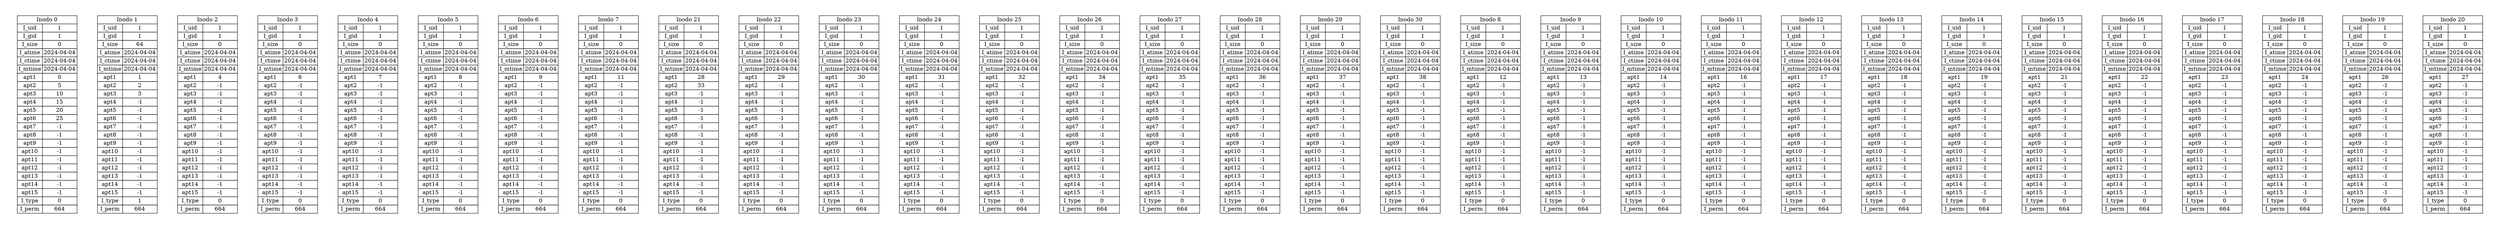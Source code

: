digraph H {
	graph [pad="0.5", nodesep="0.5", ranksep="1"];
	node [shape=plaintext]
		rankir=LR;
	Inodo0 [
		label=<
			<table border="0" cellborder="1" cellspacing="0">
				<tr><td colspan="2">Inodo 0</td></tr>
				<tr><td>I_uid</td><td>1</td></tr>
				<tr><td>I_gid</td><td>1</td></tr>
				<tr><td>I_size</td><td>0</td></tr>
				<tr><td>I_atime</td><td>2024-04-04</td></tr>
				<tr><td>I_ctime</td><td>2024-04-04</td></tr>
				<tr><td>I_mtime</td><td>2024-04-04</td></tr>
				<tr><td>apt1</td><td port='P0'>0</td></tr>
				<tr><td>apt2</td><td port='P1'>5</td></tr>
				<tr><td>apt3</td><td port='P2'>10</td></tr>
				<tr><td>apt4</td><td port='P3'>15</td></tr>
				<tr><td>apt5</td><td port='P4'>20</td></tr>
				<tr><td>apt6</td><td port='P5'>25</td></tr>
				<tr><td>apt7</td><td port='P6'>-1</td></tr>
				<tr><td>apt8</td><td port='P7'>-1</td></tr>
				<tr><td>apt9</td><td port='P8'>-1</td></tr>
				<tr><td>apt10</td><td port='P9'>-1</td></tr>
				<tr><td>apt11</td><td port='P10'>-1</td></tr>
				<tr><td>apt12</td><td port='P11'>-1</td></tr>
				<tr><td>apt13</td><td port='P12'>-1</td></tr>
				<tr><td>apt14</td><td port='P13'>-1</td></tr>
				<tr><td>apt15</td><td port='P14'>-1</td></tr>
				<tr><td>I_type</td><td>0</td></tr>
				<tr><td>I_perm</td><td>664</td></tr>
			</table>
		>];
	Inodo1 [
		label=<
			<table border="0" cellborder="1" cellspacing="0">
				<tr><td colspan="2">Inodo 1</td></tr>
				<tr><td>I_uid</td><td>1</td></tr>
				<tr><td>I_gid</td><td>1</td></tr>
				<tr><td>I_size</td><td>64</td></tr>
				<tr><td>I_atime</td><td>2024-04-04</td></tr>
				<tr><td>I_ctime</td><td>2024-04-04</td></tr>
				<tr><td>I_mtime</td><td>2024-04-04</td></tr>
				<tr><td>apt1</td><td port='P0'>1</td></tr>
				<tr><td>apt2</td><td port='P1'>2</td></tr>
				<tr><td>apt3</td><td port='P2'>3</td></tr>
				<tr><td>apt4</td><td port='P3'>-1</td></tr>
				<tr><td>apt5</td><td port='P4'>-1</td></tr>
				<tr><td>apt6</td><td port='P5'>-1</td></tr>
				<tr><td>apt7</td><td port='P6'>-1</td></tr>
				<tr><td>apt8</td><td port='P7'>-1</td></tr>
				<tr><td>apt9</td><td port='P8'>-1</td></tr>
				<tr><td>apt10</td><td port='P9'>-1</td></tr>
				<tr><td>apt11</td><td port='P10'>-1</td></tr>
				<tr><td>apt12</td><td port='P11'>-1</td></tr>
				<tr><td>apt13</td><td port='P12'>-1</td></tr>
				<tr><td>apt14</td><td port='P13'>-1</td></tr>
				<tr><td>apt15</td><td port='P14'>-1</td></tr>
				<tr><td>I_type</td><td>1</td></tr>
				<tr><td>I_perm</td><td>664</td></tr>
			</table>
		>];
	Inodo2 [
		label=<
			<table border="0" cellborder="1" cellspacing="0">
				<tr><td colspan="2">Inodo 2</td></tr>
				<tr><td>I_uid</td><td>1</td></tr>
				<tr><td>I_gid</td><td>1</td></tr>
				<tr><td>I_size</td><td>0</td></tr>
				<tr><td>I_atime</td><td>2024-04-04</td></tr>
				<tr><td>I_ctime</td><td>2024-04-04</td></tr>
				<tr><td>I_mtime</td><td>2024-04-04</td></tr>
				<tr><td>apt1</td><td port='P0'>4</td></tr>
				<tr><td>apt2</td><td port='P1'>-1</td></tr>
				<tr><td>apt3</td><td port='P2'>-1</td></tr>
				<tr><td>apt4</td><td port='P3'>-1</td></tr>
				<tr><td>apt5</td><td port='P4'>-1</td></tr>
				<tr><td>apt6</td><td port='P5'>-1</td></tr>
				<tr><td>apt7</td><td port='P6'>-1</td></tr>
				<tr><td>apt8</td><td port='P7'>-1</td></tr>
				<tr><td>apt9</td><td port='P8'>-1</td></tr>
				<tr><td>apt10</td><td port='P9'>-1</td></tr>
				<tr><td>apt11</td><td port='P10'>-1</td></tr>
				<tr><td>apt12</td><td port='P11'>-1</td></tr>
				<tr><td>apt13</td><td port='P12'>-1</td></tr>
				<tr><td>apt14</td><td port='P13'>-1</td></tr>
				<tr><td>apt15</td><td port='P14'>-1</td></tr>
				<tr><td>I_type</td><td>0</td></tr>
				<tr><td>I_perm</td><td>664</td></tr>
			</table>
		>];
	Inodo3 [
		label=<
			<table border="0" cellborder="1" cellspacing="0">
				<tr><td colspan="2">Inodo 3</td></tr>
				<tr><td>I_uid</td><td>1</td></tr>
				<tr><td>I_gid</td><td>1</td></tr>
				<tr><td>I_size</td><td>0</td></tr>
				<tr><td>I_atime</td><td>2024-04-04</td></tr>
				<tr><td>I_ctime</td><td>2024-04-04</td></tr>
				<tr><td>I_mtime</td><td>2024-04-04</td></tr>
				<tr><td>apt1</td><td port='P0'>6</td></tr>
				<tr><td>apt2</td><td port='P1'>-1</td></tr>
				<tr><td>apt3</td><td port='P2'>-1</td></tr>
				<tr><td>apt4</td><td port='P3'>-1</td></tr>
				<tr><td>apt5</td><td port='P4'>-1</td></tr>
				<tr><td>apt6</td><td port='P5'>-1</td></tr>
				<tr><td>apt7</td><td port='P6'>-1</td></tr>
				<tr><td>apt8</td><td port='P7'>-1</td></tr>
				<tr><td>apt9</td><td port='P8'>-1</td></tr>
				<tr><td>apt10</td><td port='P9'>-1</td></tr>
				<tr><td>apt11</td><td port='P10'>-1</td></tr>
				<tr><td>apt12</td><td port='P11'>-1</td></tr>
				<tr><td>apt13</td><td port='P12'>-1</td></tr>
				<tr><td>apt14</td><td port='P13'>-1</td></tr>
				<tr><td>apt15</td><td port='P14'>-1</td></tr>
				<tr><td>I_type</td><td>0</td></tr>
				<tr><td>I_perm</td><td>664</td></tr>
			</table>
		>];
	Inodo4 [
		label=<
			<table border="0" cellborder="1" cellspacing="0">
				<tr><td colspan="2">Inodo 4</td></tr>
				<tr><td>I_uid</td><td>1</td></tr>
				<tr><td>I_gid</td><td>1</td></tr>
				<tr><td>I_size</td><td>0</td></tr>
				<tr><td>I_atime</td><td>2024-04-04</td></tr>
				<tr><td>I_ctime</td><td>2024-04-04</td></tr>
				<tr><td>I_mtime</td><td>2024-04-04</td></tr>
				<tr><td>apt1</td><td port='P0'>7</td></tr>
				<tr><td>apt2</td><td port='P1'>-1</td></tr>
				<tr><td>apt3</td><td port='P2'>-1</td></tr>
				<tr><td>apt4</td><td port='P3'>-1</td></tr>
				<tr><td>apt5</td><td port='P4'>-1</td></tr>
				<tr><td>apt6</td><td port='P5'>-1</td></tr>
				<tr><td>apt7</td><td port='P6'>-1</td></tr>
				<tr><td>apt8</td><td port='P7'>-1</td></tr>
				<tr><td>apt9</td><td port='P8'>-1</td></tr>
				<tr><td>apt10</td><td port='P9'>-1</td></tr>
				<tr><td>apt11</td><td port='P10'>-1</td></tr>
				<tr><td>apt12</td><td port='P11'>-1</td></tr>
				<tr><td>apt13</td><td port='P12'>-1</td></tr>
				<tr><td>apt14</td><td port='P13'>-1</td></tr>
				<tr><td>apt15</td><td port='P14'>-1</td></tr>
				<tr><td>I_type</td><td>0</td></tr>
				<tr><td>I_perm</td><td>664</td></tr>
			</table>
		>];
	Inodo5 [
		label=<
			<table border="0" cellborder="1" cellspacing="0">
				<tr><td colspan="2">Inodo 5</td></tr>
				<tr><td>I_uid</td><td>1</td></tr>
				<tr><td>I_gid</td><td>1</td></tr>
				<tr><td>I_size</td><td>0</td></tr>
				<tr><td>I_atime</td><td>2024-04-04</td></tr>
				<tr><td>I_ctime</td><td>2024-04-04</td></tr>
				<tr><td>I_mtime</td><td>2024-04-04</td></tr>
				<tr><td>apt1</td><td port='P0'>8</td></tr>
				<tr><td>apt2</td><td port='P1'>-1</td></tr>
				<tr><td>apt3</td><td port='P2'>-1</td></tr>
				<tr><td>apt4</td><td port='P3'>-1</td></tr>
				<tr><td>apt5</td><td port='P4'>-1</td></tr>
				<tr><td>apt6</td><td port='P5'>-1</td></tr>
				<tr><td>apt7</td><td port='P6'>-1</td></tr>
				<tr><td>apt8</td><td port='P7'>-1</td></tr>
				<tr><td>apt9</td><td port='P8'>-1</td></tr>
				<tr><td>apt10</td><td port='P9'>-1</td></tr>
				<tr><td>apt11</td><td port='P10'>-1</td></tr>
				<tr><td>apt12</td><td port='P11'>-1</td></tr>
				<tr><td>apt13</td><td port='P12'>-1</td></tr>
				<tr><td>apt14</td><td port='P13'>-1</td></tr>
				<tr><td>apt15</td><td port='P14'>-1</td></tr>
				<tr><td>I_type</td><td>0</td></tr>
				<tr><td>I_perm</td><td>664</td></tr>
			</table>
		>];
	Inodo6 [
		label=<
			<table border="0" cellborder="1" cellspacing="0">
				<tr><td colspan="2">Inodo 6</td></tr>
				<tr><td>I_uid</td><td>1</td></tr>
				<tr><td>I_gid</td><td>1</td></tr>
				<tr><td>I_size</td><td>0</td></tr>
				<tr><td>I_atime</td><td>2024-04-04</td></tr>
				<tr><td>I_ctime</td><td>2024-04-04</td></tr>
				<tr><td>I_mtime</td><td>2024-04-04</td></tr>
				<tr><td>apt1</td><td port='P0'>9</td></tr>
				<tr><td>apt2</td><td port='P1'>-1</td></tr>
				<tr><td>apt3</td><td port='P2'>-1</td></tr>
				<tr><td>apt4</td><td port='P3'>-1</td></tr>
				<tr><td>apt5</td><td port='P4'>-1</td></tr>
				<tr><td>apt6</td><td port='P5'>-1</td></tr>
				<tr><td>apt7</td><td port='P6'>-1</td></tr>
				<tr><td>apt8</td><td port='P7'>-1</td></tr>
				<tr><td>apt9</td><td port='P8'>-1</td></tr>
				<tr><td>apt10</td><td port='P9'>-1</td></tr>
				<tr><td>apt11</td><td port='P10'>-1</td></tr>
				<tr><td>apt12</td><td port='P11'>-1</td></tr>
				<tr><td>apt13</td><td port='P12'>-1</td></tr>
				<tr><td>apt14</td><td port='P13'>-1</td></tr>
				<tr><td>apt15</td><td port='P14'>-1</td></tr>
				<tr><td>I_type</td><td>0</td></tr>
				<tr><td>I_perm</td><td>664</td></tr>
			</table>
		>];
	Inodo7 [
		label=<
			<table border="0" cellborder="1" cellspacing="0">
				<tr><td colspan="2">Inodo 7</td></tr>
				<tr><td>I_uid</td><td>1</td></tr>
				<tr><td>I_gid</td><td>1</td></tr>
				<tr><td>I_size</td><td>0</td></tr>
				<tr><td>I_atime</td><td>2024-04-04</td></tr>
				<tr><td>I_ctime</td><td>2024-04-04</td></tr>
				<tr><td>I_mtime</td><td>2024-04-04</td></tr>
				<tr><td>apt1</td><td port='P0'>11</td></tr>
				<tr><td>apt2</td><td port='P1'>-1</td></tr>
				<tr><td>apt3</td><td port='P2'>-1</td></tr>
				<tr><td>apt4</td><td port='P3'>-1</td></tr>
				<tr><td>apt5</td><td port='P4'>-1</td></tr>
				<tr><td>apt6</td><td port='P5'>-1</td></tr>
				<tr><td>apt7</td><td port='P6'>-1</td></tr>
				<tr><td>apt8</td><td port='P7'>-1</td></tr>
				<tr><td>apt9</td><td port='P8'>-1</td></tr>
				<tr><td>apt10</td><td port='P9'>-1</td></tr>
				<tr><td>apt11</td><td port='P10'>-1</td></tr>
				<tr><td>apt12</td><td port='P11'>-1</td></tr>
				<tr><td>apt13</td><td port='P12'>-1</td></tr>
				<tr><td>apt14</td><td port='P13'>-1</td></tr>
				<tr><td>apt15</td><td port='P14'>-1</td></tr>
				<tr><td>I_type</td><td>0</td></tr>
				<tr><td>I_perm</td><td>664</td></tr>
			</table>
		>];
	Inodo21 [
		label=<
			<table border="0" cellborder="1" cellspacing="0">
				<tr><td colspan="2">Inodo 21</td></tr>
				<tr><td>I_uid</td><td>1</td></tr>
				<tr><td>I_gid</td><td>1</td></tr>
				<tr><td>I_size</td><td>0</td></tr>
				<tr><td>I_atime</td><td>2024-04-04</td></tr>
				<tr><td>I_ctime</td><td>2024-04-04</td></tr>
				<tr><td>I_mtime</td><td>2024-04-04</td></tr>
				<tr><td>apt1</td><td port='P0'>28</td></tr>
				<tr><td>apt2</td><td port='P1'>33</td></tr>
				<tr><td>apt3</td><td port='P2'>-1</td></tr>
				<tr><td>apt4</td><td port='P3'>-1</td></tr>
				<tr><td>apt5</td><td port='P4'>-1</td></tr>
				<tr><td>apt6</td><td port='P5'>-1</td></tr>
				<tr><td>apt7</td><td port='P6'>-1</td></tr>
				<tr><td>apt8</td><td port='P7'>-1</td></tr>
				<tr><td>apt9</td><td port='P8'>-1</td></tr>
				<tr><td>apt10</td><td port='P9'>-1</td></tr>
				<tr><td>apt11</td><td port='P10'>-1</td></tr>
				<tr><td>apt12</td><td port='P11'>-1</td></tr>
				<tr><td>apt13</td><td port='P12'>-1</td></tr>
				<tr><td>apt14</td><td port='P13'>-1</td></tr>
				<tr><td>apt15</td><td port='P14'>-1</td></tr>
				<tr><td>I_type</td><td>0</td></tr>
				<tr><td>I_perm</td><td>664</td></tr>
			</table>
		>];
	Inodo22 [
		label=<
			<table border="0" cellborder="1" cellspacing="0">
				<tr><td colspan="2">Inodo 22</td></tr>
				<tr><td>I_uid</td><td>1</td></tr>
				<tr><td>I_gid</td><td>1</td></tr>
				<tr><td>I_size</td><td>0</td></tr>
				<tr><td>I_atime</td><td>2024-04-04</td></tr>
				<tr><td>I_ctime</td><td>2024-04-04</td></tr>
				<tr><td>I_mtime</td><td>2024-04-04</td></tr>
				<tr><td>apt1</td><td port='P0'>29</td></tr>
				<tr><td>apt2</td><td port='P1'>-1</td></tr>
				<tr><td>apt3</td><td port='P2'>-1</td></tr>
				<tr><td>apt4</td><td port='P3'>-1</td></tr>
				<tr><td>apt5</td><td port='P4'>-1</td></tr>
				<tr><td>apt6</td><td port='P5'>-1</td></tr>
				<tr><td>apt7</td><td port='P6'>-1</td></tr>
				<tr><td>apt8</td><td port='P7'>-1</td></tr>
				<tr><td>apt9</td><td port='P8'>-1</td></tr>
				<tr><td>apt10</td><td port='P9'>-1</td></tr>
				<tr><td>apt11</td><td port='P10'>-1</td></tr>
				<tr><td>apt12</td><td port='P11'>-1</td></tr>
				<tr><td>apt13</td><td port='P12'>-1</td></tr>
				<tr><td>apt14</td><td port='P13'>-1</td></tr>
				<tr><td>apt15</td><td port='P14'>-1</td></tr>
				<tr><td>I_type</td><td>0</td></tr>
				<tr><td>I_perm</td><td>664</td></tr>
			</table>
		>];
	Inodo23 [
		label=<
			<table border="0" cellborder="1" cellspacing="0">
				<tr><td colspan="2">Inodo 23</td></tr>
				<tr><td>I_uid</td><td>1</td></tr>
				<tr><td>I_gid</td><td>1</td></tr>
				<tr><td>I_size</td><td>0</td></tr>
				<tr><td>I_atime</td><td>2024-04-04</td></tr>
				<tr><td>I_ctime</td><td>2024-04-04</td></tr>
				<tr><td>I_mtime</td><td>2024-04-04</td></tr>
				<tr><td>apt1</td><td port='P0'>30</td></tr>
				<tr><td>apt2</td><td port='P1'>-1</td></tr>
				<tr><td>apt3</td><td port='P2'>-1</td></tr>
				<tr><td>apt4</td><td port='P3'>-1</td></tr>
				<tr><td>apt5</td><td port='P4'>-1</td></tr>
				<tr><td>apt6</td><td port='P5'>-1</td></tr>
				<tr><td>apt7</td><td port='P6'>-1</td></tr>
				<tr><td>apt8</td><td port='P7'>-1</td></tr>
				<tr><td>apt9</td><td port='P8'>-1</td></tr>
				<tr><td>apt10</td><td port='P9'>-1</td></tr>
				<tr><td>apt11</td><td port='P10'>-1</td></tr>
				<tr><td>apt12</td><td port='P11'>-1</td></tr>
				<tr><td>apt13</td><td port='P12'>-1</td></tr>
				<tr><td>apt14</td><td port='P13'>-1</td></tr>
				<tr><td>apt15</td><td port='P14'>-1</td></tr>
				<tr><td>I_type</td><td>0</td></tr>
				<tr><td>I_perm</td><td>664</td></tr>
			</table>
		>];
	Inodo24 [
		label=<
			<table border="0" cellborder="1" cellspacing="0">
				<tr><td colspan="2">Inodo 24</td></tr>
				<tr><td>I_uid</td><td>1</td></tr>
				<tr><td>I_gid</td><td>1</td></tr>
				<tr><td>I_size</td><td>0</td></tr>
				<tr><td>I_atime</td><td>2024-04-04</td></tr>
				<tr><td>I_ctime</td><td>2024-04-04</td></tr>
				<tr><td>I_mtime</td><td>2024-04-04</td></tr>
				<tr><td>apt1</td><td port='P0'>31</td></tr>
				<tr><td>apt2</td><td port='P1'>-1</td></tr>
				<tr><td>apt3</td><td port='P2'>-1</td></tr>
				<tr><td>apt4</td><td port='P3'>-1</td></tr>
				<tr><td>apt5</td><td port='P4'>-1</td></tr>
				<tr><td>apt6</td><td port='P5'>-1</td></tr>
				<tr><td>apt7</td><td port='P6'>-1</td></tr>
				<tr><td>apt8</td><td port='P7'>-1</td></tr>
				<tr><td>apt9</td><td port='P8'>-1</td></tr>
				<tr><td>apt10</td><td port='P9'>-1</td></tr>
				<tr><td>apt11</td><td port='P10'>-1</td></tr>
				<tr><td>apt12</td><td port='P11'>-1</td></tr>
				<tr><td>apt13</td><td port='P12'>-1</td></tr>
				<tr><td>apt14</td><td port='P13'>-1</td></tr>
				<tr><td>apt15</td><td port='P14'>-1</td></tr>
				<tr><td>I_type</td><td>0</td></tr>
				<tr><td>I_perm</td><td>664</td></tr>
			</table>
		>];
	Inodo25 [
		label=<
			<table border="0" cellborder="1" cellspacing="0">
				<tr><td colspan="2">Inodo 25</td></tr>
				<tr><td>I_uid</td><td>1</td></tr>
				<tr><td>I_gid</td><td>1</td></tr>
				<tr><td>I_size</td><td>0</td></tr>
				<tr><td>I_atime</td><td>2024-04-04</td></tr>
				<tr><td>I_ctime</td><td>2024-04-04</td></tr>
				<tr><td>I_mtime</td><td>2024-04-04</td></tr>
				<tr><td>apt1</td><td port='P0'>32</td></tr>
				<tr><td>apt2</td><td port='P1'>-1</td></tr>
				<tr><td>apt3</td><td port='P2'>-1</td></tr>
				<tr><td>apt4</td><td port='P3'>-1</td></tr>
				<tr><td>apt5</td><td port='P4'>-1</td></tr>
				<tr><td>apt6</td><td port='P5'>-1</td></tr>
				<tr><td>apt7</td><td port='P6'>-1</td></tr>
				<tr><td>apt8</td><td port='P7'>-1</td></tr>
				<tr><td>apt9</td><td port='P8'>-1</td></tr>
				<tr><td>apt10</td><td port='P9'>-1</td></tr>
				<tr><td>apt11</td><td port='P10'>-1</td></tr>
				<tr><td>apt12</td><td port='P11'>-1</td></tr>
				<tr><td>apt13</td><td port='P12'>-1</td></tr>
				<tr><td>apt14</td><td port='P13'>-1</td></tr>
				<tr><td>apt15</td><td port='P14'>-1</td></tr>
				<tr><td>I_type</td><td>0</td></tr>
				<tr><td>I_perm</td><td>664</td></tr>
			</table>
		>];
	Inodo26 [
		label=<
			<table border="0" cellborder="1" cellspacing="0">
				<tr><td colspan="2">Inodo 26</td></tr>
				<tr><td>I_uid</td><td>1</td></tr>
				<tr><td>I_gid</td><td>1</td></tr>
				<tr><td>I_size</td><td>0</td></tr>
				<tr><td>I_atime</td><td>2024-04-04</td></tr>
				<tr><td>I_ctime</td><td>2024-04-04</td></tr>
				<tr><td>I_mtime</td><td>2024-04-04</td></tr>
				<tr><td>apt1</td><td port='P0'>34</td></tr>
				<tr><td>apt2</td><td port='P1'>-1</td></tr>
				<tr><td>apt3</td><td port='P2'>-1</td></tr>
				<tr><td>apt4</td><td port='P3'>-1</td></tr>
				<tr><td>apt5</td><td port='P4'>-1</td></tr>
				<tr><td>apt6</td><td port='P5'>-1</td></tr>
				<tr><td>apt7</td><td port='P6'>-1</td></tr>
				<tr><td>apt8</td><td port='P7'>-1</td></tr>
				<tr><td>apt9</td><td port='P8'>-1</td></tr>
				<tr><td>apt10</td><td port='P9'>-1</td></tr>
				<tr><td>apt11</td><td port='P10'>-1</td></tr>
				<tr><td>apt12</td><td port='P11'>-1</td></tr>
				<tr><td>apt13</td><td port='P12'>-1</td></tr>
				<tr><td>apt14</td><td port='P13'>-1</td></tr>
				<tr><td>apt15</td><td port='P14'>-1</td></tr>
				<tr><td>I_type</td><td>0</td></tr>
				<tr><td>I_perm</td><td>664</td></tr>
			</table>
		>];
	Inodo27 [
		label=<
			<table border="0" cellborder="1" cellspacing="0">
				<tr><td colspan="2">Inodo 27</td></tr>
				<tr><td>I_uid</td><td>1</td></tr>
				<tr><td>I_gid</td><td>1</td></tr>
				<tr><td>I_size</td><td>0</td></tr>
				<tr><td>I_atime</td><td>2024-04-04</td></tr>
				<tr><td>I_ctime</td><td>2024-04-04</td></tr>
				<tr><td>I_mtime</td><td>2024-04-04</td></tr>
				<tr><td>apt1</td><td port='P0'>35</td></tr>
				<tr><td>apt2</td><td port='P1'>-1</td></tr>
				<tr><td>apt3</td><td port='P2'>-1</td></tr>
				<tr><td>apt4</td><td port='P3'>-1</td></tr>
				<tr><td>apt5</td><td port='P4'>-1</td></tr>
				<tr><td>apt6</td><td port='P5'>-1</td></tr>
				<tr><td>apt7</td><td port='P6'>-1</td></tr>
				<tr><td>apt8</td><td port='P7'>-1</td></tr>
				<tr><td>apt9</td><td port='P8'>-1</td></tr>
				<tr><td>apt10</td><td port='P9'>-1</td></tr>
				<tr><td>apt11</td><td port='P10'>-1</td></tr>
				<tr><td>apt12</td><td port='P11'>-1</td></tr>
				<tr><td>apt13</td><td port='P12'>-1</td></tr>
				<tr><td>apt14</td><td port='P13'>-1</td></tr>
				<tr><td>apt15</td><td port='P14'>-1</td></tr>
				<tr><td>I_type</td><td>0</td></tr>
				<tr><td>I_perm</td><td>664</td></tr>
			</table>
		>];
	Inodo28 [
		label=<
			<table border="0" cellborder="1" cellspacing="0">
				<tr><td colspan="2">Inodo 28</td></tr>
				<tr><td>I_uid</td><td>1</td></tr>
				<tr><td>I_gid</td><td>1</td></tr>
				<tr><td>I_size</td><td>0</td></tr>
				<tr><td>I_atime</td><td>2024-04-04</td></tr>
				<tr><td>I_ctime</td><td>2024-04-04</td></tr>
				<tr><td>I_mtime</td><td>2024-04-04</td></tr>
				<tr><td>apt1</td><td port='P0'>36</td></tr>
				<tr><td>apt2</td><td port='P1'>-1</td></tr>
				<tr><td>apt3</td><td port='P2'>-1</td></tr>
				<tr><td>apt4</td><td port='P3'>-1</td></tr>
				<tr><td>apt5</td><td port='P4'>-1</td></tr>
				<tr><td>apt6</td><td port='P5'>-1</td></tr>
				<tr><td>apt7</td><td port='P6'>-1</td></tr>
				<tr><td>apt8</td><td port='P7'>-1</td></tr>
				<tr><td>apt9</td><td port='P8'>-1</td></tr>
				<tr><td>apt10</td><td port='P9'>-1</td></tr>
				<tr><td>apt11</td><td port='P10'>-1</td></tr>
				<tr><td>apt12</td><td port='P11'>-1</td></tr>
				<tr><td>apt13</td><td port='P12'>-1</td></tr>
				<tr><td>apt14</td><td port='P13'>-1</td></tr>
				<tr><td>apt15</td><td port='P14'>-1</td></tr>
				<tr><td>I_type</td><td>0</td></tr>
				<tr><td>I_perm</td><td>664</td></tr>
			</table>
		>];
	Inodo29 [
		label=<
			<table border="0" cellborder="1" cellspacing="0">
				<tr><td colspan="2">Inodo 29</td></tr>
				<tr><td>I_uid</td><td>1</td></tr>
				<tr><td>I_gid</td><td>1</td></tr>
				<tr><td>I_size</td><td>0</td></tr>
				<tr><td>I_atime</td><td>2024-04-04</td></tr>
				<tr><td>I_ctime</td><td>2024-04-04</td></tr>
				<tr><td>I_mtime</td><td>2024-04-04</td></tr>
				<tr><td>apt1</td><td port='P0'>37</td></tr>
				<tr><td>apt2</td><td port='P1'>-1</td></tr>
				<tr><td>apt3</td><td port='P2'>-1</td></tr>
				<tr><td>apt4</td><td port='P3'>-1</td></tr>
				<tr><td>apt5</td><td port='P4'>-1</td></tr>
				<tr><td>apt6</td><td port='P5'>-1</td></tr>
				<tr><td>apt7</td><td port='P6'>-1</td></tr>
				<tr><td>apt8</td><td port='P7'>-1</td></tr>
				<tr><td>apt9</td><td port='P8'>-1</td></tr>
				<tr><td>apt10</td><td port='P9'>-1</td></tr>
				<tr><td>apt11</td><td port='P10'>-1</td></tr>
				<tr><td>apt12</td><td port='P11'>-1</td></tr>
				<tr><td>apt13</td><td port='P12'>-1</td></tr>
				<tr><td>apt14</td><td port='P13'>-1</td></tr>
				<tr><td>apt15</td><td port='P14'>-1</td></tr>
				<tr><td>I_type</td><td>0</td></tr>
				<tr><td>I_perm</td><td>664</td></tr>
			</table>
		>];
	Inodo30 [
		label=<
			<table border="0" cellborder="1" cellspacing="0">
				<tr><td colspan="2">Inodo 30</td></tr>
				<tr><td>I_uid</td><td>1</td></tr>
				<tr><td>I_gid</td><td>1</td></tr>
				<tr><td>I_size</td><td>0</td></tr>
				<tr><td>I_atime</td><td>2024-04-04</td></tr>
				<tr><td>I_ctime</td><td>2024-04-04</td></tr>
				<tr><td>I_mtime</td><td>2024-04-04</td></tr>
				<tr><td>apt1</td><td port='P0'>38</td></tr>
				<tr><td>apt2</td><td port='P1'>-1</td></tr>
				<tr><td>apt3</td><td port='P2'>-1</td></tr>
				<tr><td>apt4</td><td port='P3'>-1</td></tr>
				<tr><td>apt5</td><td port='P4'>-1</td></tr>
				<tr><td>apt6</td><td port='P5'>-1</td></tr>
				<tr><td>apt7</td><td port='P6'>-1</td></tr>
				<tr><td>apt8</td><td port='P7'>-1</td></tr>
				<tr><td>apt9</td><td port='P8'>-1</td></tr>
				<tr><td>apt10</td><td port='P9'>-1</td></tr>
				<tr><td>apt11</td><td port='P10'>-1</td></tr>
				<tr><td>apt12</td><td port='P11'>-1</td></tr>
				<tr><td>apt13</td><td port='P12'>-1</td></tr>
				<tr><td>apt14</td><td port='P13'>-1</td></tr>
				<tr><td>apt15</td><td port='P14'>-1</td></tr>
				<tr><td>I_type</td><td>0</td></tr>
				<tr><td>I_perm</td><td>664</td></tr>
			</table>
		>];
	Inodo8 [
		label=<
			<table border="0" cellborder="1" cellspacing="0">
				<tr><td colspan="2">Inodo 8</td></tr>
				<tr><td>I_uid</td><td>1</td></tr>
				<tr><td>I_gid</td><td>1</td></tr>
				<tr><td>I_size</td><td>0</td></tr>
				<tr><td>I_atime</td><td>2024-04-04</td></tr>
				<tr><td>I_ctime</td><td>2024-04-04</td></tr>
				<tr><td>I_mtime</td><td>2024-04-04</td></tr>
				<tr><td>apt1</td><td port='P0'>12</td></tr>
				<tr><td>apt2</td><td port='P1'>-1</td></tr>
				<tr><td>apt3</td><td port='P2'>-1</td></tr>
				<tr><td>apt4</td><td port='P3'>-1</td></tr>
				<tr><td>apt5</td><td port='P4'>-1</td></tr>
				<tr><td>apt6</td><td port='P5'>-1</td></tr>
				<tr><td>apt7</td><td port='P6'>-1</td></tr>
				<tr><td>apt8</td><td port='P7'>-1</td></tr>
				<tr><td>apt9</td><td port='P8'>-1</td></tr>
				<tr><td>apt10</td><td port='P9'>-1</td></tr>
				<tr><td>apt11</td><td port='P10'>-1</td></tr>
				<tr><td>apt12</td><td port='P11'>-1</td></tr>
				<tr><td>apt13</td><td port='P12'>-1</td></tr>
				<tr><td>apt14</td><td port='P13'>-1</td></tr>
				<tr><td>apt15</td><td port='P14'>-1</td></tr>
				<tr><td>I_type</td><td>0</td></tr>
				<tr><td>I_perm</td><td>664</td></tr>
			</table>
		>];
	Inodo9 [
		label=<
			<table border="0" cellborder="1" cellspacing="0">
				<tr><td colspan="2">Inodo 9</td></tr>
				<tr><td>I_uid</td><td>1</td></tr>
				<tr><td>I_gid</td><td>1</td></tr>
				<tr><td>I_size</td><td>0</td></tr>
				<tr><td>I_atime</td><td>2024-04-04</td></tr>
				<tr><td>I_ctime</td><td>2024-04-04</td></tr>
				<tr><td>I_mtime</td><td>2024-04-04</td></tr>
				<tr><td>apt1</td><td port='P0'>13</td></tr>
				<tr><td>apt2</td><td port='P1'>-1</td></tr>
				<tr><td>apt3</td><td port='P2'>-1</td></tr>
				<tr><td>apt4</td><td port='P3'>-1</td></tr>
				<tr><td>apt5</td><td port='P4'>-1</td></tr>
				<tr><td>apt6</td><td port='P5'>-1</td></tr>
				<tr><td>apt7</td><td port='P6'>-1</td></tr>
				<tr><td>apt8</td><td port='P7'>-1</td></tr>
				<tr><td>apt9</td><td port='P8'>-1</td></tr>
				<tr><td>apt10</td><td port='P9'>-1</td></tr>
				<tr><td>apt11</td><td port='P10'>-1</td></tr>
				<tr><td>apt12</td><td port='P11'>-1</td></tr>
				<tr><td>apt13</td><td port='P12'>-1</td></tr>
				<tr><td>apt14</td><td port='P13'>-1</td></tr>
				<tr><td>apt15</td><td port='P14'>-1</td></tr>
				<tr><td>I_type</td><td>0</td></tr>
				<tr><td>I_perm</td><td>664</td></tr>
			</table>
		>];
	Inodo10 [
		label=<
			<table border="0" cellborder="1" cellspacing="0">
				<tr><td colspan="2">Inodo 10</td></tr>
				<tr><td>I_uid</td><td>1</td></tr>
				<tr><td>I_gid</td><td>1</td></tr>
				<tr><td>I_size</td><td>0</td></tr>
				<tr><td>I_atime</td><td>2024-04-04</td></tr>
				<tr><td>I_ctime</td><td>2024-04-04</td></tr>
				<tr><td>I_mtime</td><td>2024-04-04</td></tr>
				<tr><td>apt1</td><td port='P0'>14</td></tr>
				<tr><td>apt2</td><td port='P1'>-1</td></tr>
				<tr><td>apt3</td><td port='P2'>-1</td></tr>
				<tr><td>apt4</td><td port='P3'>-1</td></tr>
				<tr><td>apt5</td><td port='P4'>-1</td></tr>
				<tr><td>apt6</td><td port='P5'>-1</td></tr>
				<tr><td>apt7</td><td port='P6'>-1</td></tr>
				<tr><td>apt8</td><td port='P7'>-1</td></tr>
				<tr><td>apt9</td><td port='P8'>-1</td></tr>
				<tr><td>apt10</td><td port='P9'>-1</td></tr>
				<tr><td>apt11</td><td port='P10'>-1</td></tr>
				<tr><td>apt12</td><td port='P11'>-1</td></tr>
				<tr><td>apt13</td><td port='P12'>-1</td></tr>
				<tr><td>apt14</td><td port='P13'>-1</td></tr>
				<tr><td>apt15</td><td port='P14'>-1</td></tr>
				<tr><td>I_type</td><td>0</td></tr>
				<tr><td>I_perm</td><td>664</td></tr>
			</table>
		>];
	Inodo11 [
		label=<
			<table border="0" cellborder="1" cellspacing="0">
				<tr><td colspan="2">Inodo 11</td></tr>
				<tr><td>I_uid</td><td>1</td></tr>
				<tr><td>I_gid</td><td>1</td></tr>
				<tr><td>I_size</td><td>0</td></tr>
				<tr><td>I_atime</td><td>2024-04-04</td></tr>
				<tr><td>I_ctime</td><td>2024-04-04</td></tr>
				<tr><td>I_mtime</td><td>2024-04-04</td></tr>
				<tr><td>apt1</td><td port='P0'>16</td></tr>
				<tr><td>apt2</td><td port='P1'>-1</td></tr>
				<tr><td>apt3</td><td port='P2'>-1</td></tr>
				<tr><td>apt4</td><td port='P3'>-1</td></tr>
				<tr><td>apt5</td><td port='P4'>-1</td></tr>
				<tr><td>apt6</td><td port='P5'>-1</td></tr>
				<tr><td>apt7</td><td port='P6'>-1</td></tr>
				<tr><td>apt8</td><td port='P7'>-1</td></tr>
				<tr><td>apt9</td><td port='P8'>-1</td></tr>
				<tr><td>apt10</td><td port='P9'>-1</td></tr>
				<tr><td>apt11</td><td port='P10'>-1</td></tr>
				<tr><td>apt12</td><td port='P11'>-1</td></tr>
				<tr><td>apt13</td><td port='P12'>-1</td></tr>
				<tr><td>apt14</td><td port='P13'>-1</td></tr>
				<tr><td>apt15</td><td port='P14'>-1</td></tr>
				<tr><td>I_type</td><td>0</td></tr>
				<tr><td>I_perm</td><td>664</td></tr>
			</table>
		>];
	Inodo12 [
		label=<
			<table border="0" cellborder="1" cellspacing="0">
				<tr><td colspan="2">Inodo 12</td></tr>
				<tr><td>I_uid</td><td>1</td></tr>
				<tr><td>I_gid</td><td>1</td></tr>
				<tr><td>I_size</td><td>0</td></tr>
				<tr><td>I_atime</td><td>2024-04-04</td></tr>
				<tr><td>I_ctime</td><td>2024-04-04</td></tr>
				<tr><td>I_mtime</td><td>2024-04-04</td></tr>
				<tr><td>apt1</td><td port='P0'>17</td></tr>
				<tr><td>apt2</td><td port='P1'>-1</td></tr>
				<tr><td>apt3</td><td port='P2'>-1</td></tr>
				<tr><td>apt4</td><td port='P3'>-1</td></tr>
				<tr><td>apt5</td><td port='P4'>-1</td></tr>
				<tr><td>apt6</td><td port='P5'>-1</td></tr>
				<tr><td>apt7</td><td port='P6'>-1</td></tr>
				<tr><td>apt8</td><td port='P7'>-1</td></tr>
				<tr><td>apt9</td><td port='P8'>-1</td></tr>
				<tr><td>apt10</td><td port='P9'>-1</td></tr>
				<tr><td>apt11</td><td port='P10'>-1</td></tr>
				<tr><td>apt12</td><td port='P11'>-1</td></tr>
				<tr><td>apt13</td><td port='P12'>-1</td></tr>
				<tr><td>apt14</td><td port='P13'>-1</td></tr>
				<tr><td>apt15</td><td port='P14'>-1</td></tr>
				<tr><td>I_type</td><td>0</td></tr>
				<tr><td>I_perm</td><td>664</td></tr>
			</table>
		>];
	Inodo13 [
		label=<
			<table border="0" cellborder="1" cellspacing="0">
				<tr><td colspan="2">Inodo 13</td></tr>
				<tr><td>I_uid</td><td>1</td></tr>
				<tr><td>I_gid</td><td>1</td></tr>
				<tr><td>I_size</td><td>0</td></tr>
				<tr><td>I_atime</td><td>2024-04-04</td></tr>
				<tr><td>I_ctime</td><td>2024-04-04</td></tr>
				<tr><td>I_mtime</td><td>2024-04-04</td></tr>
				<tr><td>apt1</td><td port='P0'>18</td></tr>
				<tr><td>apt2</td><td port='P1'>-1</td></tr>
				<tr><td>apt3</td><td port='P2'>-1</td></tr>
				<tr><td>apt4</td><td port='P3'>-1</td></tr>
				<tr><td>apt5</td><td port='P4'>-1</td></tr>
				<tr><td>apt6</td><td port='P5'>-1</td></tr>
				<tr><td>apt7</td><td port='P6'>-1</td></tr>
				<tr><td>apt8</td><td port='P7'>-1</td></tr>
				<tr><td>apt9</td><td port='P8'>-1</td></tr>
				<tr><td>apt10</td><td port='P9'>-1</td></tr>
				<tr><td>apt11</td><td port='P10'>-1</td></tr>
				<tr><td>apt12</td><td port='P11'>-1</td></tr>
				<tr><td>apt13</td><td port='P12'>-1</td></tr>
				<tr><td>apt14</td><td port='P13'>-1</td></tr>
				<tr><td>apt15</td><td port='P14'>-1</td></tr>
				<tr><td>I_type</td><td>0</td></tr>
				<tr><td>I_perm</td><td>664</td></tr>
			</table>
		>];
	Inodo14 [
		label=<
			<table border="0" cellborder="1" cellspacing="0">
				<tr><td colspan="2">Inodo 14</td></tr>
				<tr><td>I_uid</td><td>1</td></tr>
				<tr><td>I_gid</td><td>1</td></tr>
				<tr><td>I_size</td><td>0</td></tr>
				<tr><td>I_atime</td><td>2024-04-04</td></tr>
				<tr><td>I_ctime</td><td>2024-04-04</td></tr>
				<tr><td>I_mtime</td><td>2024-04-04</td></tr>
				<tr><td>apt1</td><td port='P0'>19</td></tr>
				<tr><td>apt2</td><td port='P1'>-1</td></tr>
				<tr><td>apt3</td><td port='P2'>-1</td></tr>
				<tr><td>apt4</td><td port='P3'>-1</td></tr>
				<tr><td>apt5</td><td port='P4'>-1</td></tr>
				<tr><td>apt6</td><td port='P5'>-1</td></tr>
				<tr><td>apt7</td><td port='P6'>-1</td></tr>
				<tr><td>apt8</td><td port='P7'>-1</td></tr>
				<tr><td>apt9</td><td port='P8'>-1</td></tr>
				<tr><td>apt10</td><td port='P9'>-1</td></tr>
				<tr><td>apt11</td><td port='P10'>-1</td></tr>
				<tr><td>apt12</td><td port='P11'>-1</td></tr>
				<tr><td>apt13</td><td port='P12'>-1</td></tr>
				<tr><td>apt14</td><td port='P13'>-1</td></tr>
				<tr><td>apt15</td><td port='P14'>-1</td></tr>
				<tr><td>I_type</td><td>0</td></tr>
				<tr><td>I_perm</td><td>664</td></tr>
			</table>
		>];
	Inodo15 [
		label=<
			<table border="0" cellborder="1" cellspacing="0">
				<tr><td colspan="2">Inodo 15</td></tr>
				<tr><td>I_uid</td><td>1</td></tr>
				<tr><td>I_gid</td><td>1</td></tr>
				<tr><td>I_size</td><td>0</td></tr>
				<tr><td>I_atime</td><td>2024-04-04</td></tr>
				<tr><td>I_ctime</td><td>2024-04-04</td></tr>
				<tr><td>I_mtime</td><td>2024-04-04</td></tr>
				<tr><td>apt1</td><td port='P0'>21</td></tr>
				<tr><td>apt2</td><td port='P1'>-1</td></tr>
				<tr><td>apt3</td><td port='P2'>-1</td></tr>
				<tr><td>apt4</td><td port='P3'>-1</td></tr>
				<tr><td>apt5</td><td port='P4'>-1</td></tr>
				<tr><td>apt6</td><td port='P5'>-1</td></tr>
				<tr><td>apt7</td><td port='P6'>-1</td></tr>
				<tr><td>apt8</td><td port='P7'>-1</td></tr>
				<tr><td>apt9</td><td port='P8'>-1</td></tr>
				<tr><td>apt10</td><td port='P9'>-1</td></tr>
				<tr><td>apt11</td><td port='P10'>-1</td></tr>
				<tr><td>apt12</td><td port='P11'>-1</td></tr>
				<tr><td>apt13</td><td port='P12'>-1</td></tr>
				<tr><td>apt14</td><td port='P13'>-1</td></tr>
				<tr><td>apt15</td><td port='P14'>-1</td></tr>
				<tr><td>I_type</td><td>0</td></tr>
				<tr><td>I_perm</td><td>664</td></tr>
			</table>
		>];
	Inodo16 [
		label=<
			<table border="0" cellborder="1" cellspacing="0">
				<tr><td colspan="2">Inodo 16</td></tr>
				<tr><td>I_uid</td><td>1</td></tr>
				<tr><td>I_gid</td><td>1</td></tr>
				<tr><td>I_size</td><td>0</td></tr>
				<tr><td>I_atime</td><td>2024-04-04</td></tr>
				<tr><td>I_ctime</td><td>2024-04-04</td></tr>
				<tr><td>I_mtime</td><td>2024-04-04</td></tr>
				<tr><td>apt1</td><td port='P0'>22</td></tr>
				<tr><td>apt2</td><td port='P1'>-1</td></tr>
				<tr><td>apt3</td><td port='P2'>-1</td></tr>
				<tr><td>apt4</td><td port='P3'>-1</td></tr>
				<tr><td>apt5</td><td port='P4'>-1</td></tr>
				<tr><td>apt6</td><td port='P5'>-1</td></tr>
				<tr><td>apt7</td><td port='P6'>-1</td></tr>
				<tr><td>apt8</td><td port='P7'>-1</td></tr>
				<tr><td>apt9</td><td port='P8'>-1</td></tr>
				<tr><td>apt10</td><td port='P9'>-1</td></tr>
				<tr><td>apt11</td><td port='P10'>-1</td></tr>
				<tr><td>apt12</td><td port='P11'>-1</td></tr>
				<tr><td>apt13</td><td port='P12'>-1</td></tr>
				<tr><td>apt14</td><td port='P13'>-1</td></tr>
				<tr><td>apt15</td><td port='P14'>-1</td></tr>
				<tr><td>I_type</td><td>0</td></tr>
				<tr><td>I_perm</td><td>664</td></tr>
			</table>
		>];
	Inodo17 [
		label=<
			<table border="0" cellborder="1" cellspacing="0">
				<tr><td colspan="2">Inodo 17</td></tr>
				<tr><td>I_uid</td><td>1</td></tr>
				<tr><td>I_gid</td><td>1</td></tr>
				<tr><td>I_size</td><td>0</td></tr>
				<tr><td>I_atime</td><td>2024-04-04</td></tr>
				<tr><td>I_ctime</td><td>2024-04-04</td></tr>
				<tr><td>I_mtime</td><td>2024-04-04</td></tr>
				<tr><td>apt1</td><td port='P0'>23</td></tr>
				<tr><td>apt2</td><td port='P1'>-1</td></tr>
				<tr><td>apt3</td><td port='P2'>-1</td></tr>
				<tr><td>apt4</td><td port='P3'>-1</td></tr>
				<tr><td>apt5</td><td port='P4'>-1</td></tr>
				<tr><td>apt6</td><td port='P5'>-1</td></tr>
				<tr><td>apt7</td><td port='P6'>-1</td></tr>
				<tr><td>apt8</td><td port='P7'>-1</td></tr>
				<tr><td>apt9</td><td port='P8'>-1</td></tr>
				<tr><td>apt10</td><td port='P9'>-1</td></tr>
				<tr><td>apt11</td><td port='P10'>-1</td></tr>
				<tr><td>apt12</td><td port='P11'>-1</td></tr>
				<tr><td>apt13</td><td port='P12'>-1</td></tr>
				<tr><td>apt14</td><td port='P13'>-1</td></tr>
				<tr><td>apt15</td><td port='P14'>-1</td></tr>
				<tr><td>I_type</td><td>0</td></tr>
				<tr><td>I_perm</td><td>664</td></tr>
			</table>
		>];
	Inodo18 [
		label=<
			<table border="0" cellborder="1" cellspacing="0">
				<tr><td colspan="2">Inodo 18</td></tr>
				<tr><td>I_uid</td><td>1</td></tr>
				<tr><td>I_gid</td><td>1</td></tr>
				<tr><td>I_size</td><td>0</td></tr>
				<tr><td>I_atime</td><td>2024-04-04</td></tr>
				<tr><td>I_ctime</td><td>2024-04-04</td></tr>
				<tr><td>I_mtime</td><td>2024-04-04</td></tr>
				<tr><td>apt1</td><td port='P0'>24</td></tr>
				<tr><td>apt2</td><td port='P1'>-1</td></tr>
				<tr><td>apt3</td><td port='P2'>-1</td></tr>
				<tr><td>apt4</td><td port='P3'>-1</td></tr>
				<tr><td>apt5</td><td port='P4'>-1</td></tr>
				<tr><td>apt6</td><td port='P5'>-1</td></tr>
				<tr><td>apt7</td><td port='P6'>-1</td></tr>
				<tr><td>apt8</td><td port='P7'>-1</td></tr>
				<tr><td>apt9</td><td port='P8'>-1</td></tr>
				<tr><td>apt10</td><td port='P9'>-1</td></tr>
				<tr><td>apt11</td><td port='P10'>-1</td></tr>
				<tr><td>apt12</td><td port='P11'>-1</td></tr>
				<tr><td>apt13</td><td port='P12'>-1</td></tr>
				<tr><td>apt14</td><td port='P13'>-1</td></tr>
				<tr><td>apt15</td><td port='P14'>-1</td></tr>
				<tr><td>I_type</td><td>0</td></tr>
				<tr><td>I_perm</td><td>664</td></tr>
			</table>
		>];
	Inodo19 [
		label=<
			<table border="0" cellborder="1" cellspacing="0">
				<tr><td colspan="2">Inodo 19</td></tr>
				<tr><td>I_uid</td><td>1</td></tr>
				<tr><td>I_gid</td><td>1</td></tr>
				<tr><td>I_size</td><td>0</td></tr>
				<tr><td>I_atime</td><td>2024-04-04</td></tr>
				<tr><td>I_ctime</td><td>2024-04-04</td></tr>
				<tr><td>I_mtime</td><td>2024-04-04</td></tr>
				<tr><td>apt1</td><td port='P0'>26</td></tr>
				<tr><td>apt2</td><td port='P1'>-1</td></tr>
				<tr><td>apt3</td><td port='P2'>-1</td></tr>
				<tr><td>apt4</td><td port='P3'>-1</td></tr>
				<tr><td>apt5</td><td port='P4'>-1</td></tr>
				<tr><td>apt6</td><td port='P5'>-1</td></tr>
				<tr><td>apt7</td><td port='P6'>-1</td></tr>
				<tr><td>apt8</td><td port='P7'>-1</td></tr>
				<tr><td>apt9</td><td port='P8'>-1</td></tr>
				<tr><td>apt10</td><td port='P9'>-1</td></tr>
				<tr><td>apt11</td><td port='P10'>-1</td></tr>
				<tr><td>apt12</td><td port='P11'>-1</td></tr>
				<tr><td>apt13</td><td port='P12'>-1</td></tr>
				<tr><td>apt14</td><td port='P13'>-1</td></tr>
				<tr><td>apt15</td><td port='P14'>-1</td></tr>
				<tr><td>I_type</td><td>0</td></tr>
				<tr><td>I_perm</td><td>664</td></tr>
			</table>
		>];
	Inodo20 [
		label=<
			<table border="0" cellborder="1" cellspacing="0">
				<tr><td colspan="2">Inodo 20</td></tr>
				<tr><td>I_uid</td><td>1</td></tr>
				<tr><td>I_gid</td><td>1</td></tr>
				<tr><td>I_size</td><td>0</td></tr>
				<tr><td>I_atime</td><td>2024-04-04</td></tr>
				<tr><td>I_ctime</td><td>2024-04-04</td></tr>
				<tr><td>I_mtime</td><td>2024-04-04</td></tr>
				<tr><td>apt1</td><td port='P0'>27</td></tr>
				<tr><td>apt2</td><td port='P1'>-1</td></tr>
				<tr><td>apt3</td><td port='P2'>-1</td></tr>
				<tr><td>apt4</td><td port='P3'>-1</td></tr>
				<tr><td>apt5</td><td port='P4'>-1</td></tr>
				<tr><td>apt6</td><td port='P5'>-1</td></tr>
				<tr><td>apt7</td><td port='P6'>-1</td></tr>
				<tr><td>apt8</td><td port='P7'>-1</td></tr>
				<tr><td>apt9</td><td port='P8'>-1</td></tr>
				<tr><td>apt10</td><td port='P9'>-1</td></tr>
				<tr><td>apt11</td><td port='P10'>-1</td></tr>
				<tr><td>apt12</td><td port='P11'>-1</td></tr>
				<tr><td>apt13</td><td port='P12'>-1</td></tr>
				<tr><td>apt14</td><td port='P13'>-1</td></tr>
				<tr><td>apt15</td><td port='P14'>-1</td></tr>
				<tr><td>I_type</td><td>0</td></tr>
				<tr><td>I_perm</td><td>664</td></tr>
			</table>
		>];
}